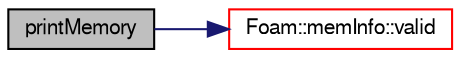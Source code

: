 digraph "printMemory"
{
  bgcolor="transparent";
  edge [fontname="FreeSans",fontsize="10",labelfontname="FreeSans",labelfontsize="10"];
  node [fontname="FreeSans",fontsize="10",shape=record];
  rankdir="LR";
  Node85 [label="printMemory",height=0.2,width=0.4,color="black", fillcolor="grey75", style="filled", fontcolor="black"];
  Node85 -> Node86 [color="midnightblue",fontsize="10",style="solid",fontname="FreeSans"];
  Node86 [label="Foam::memInfo::valid",height=0.2,width=0.4,color="red",URL="$a28534.html#a315419f26d3c59fa143b49b90a019049",tooltip="True if the memory information appears valid. "];
}
